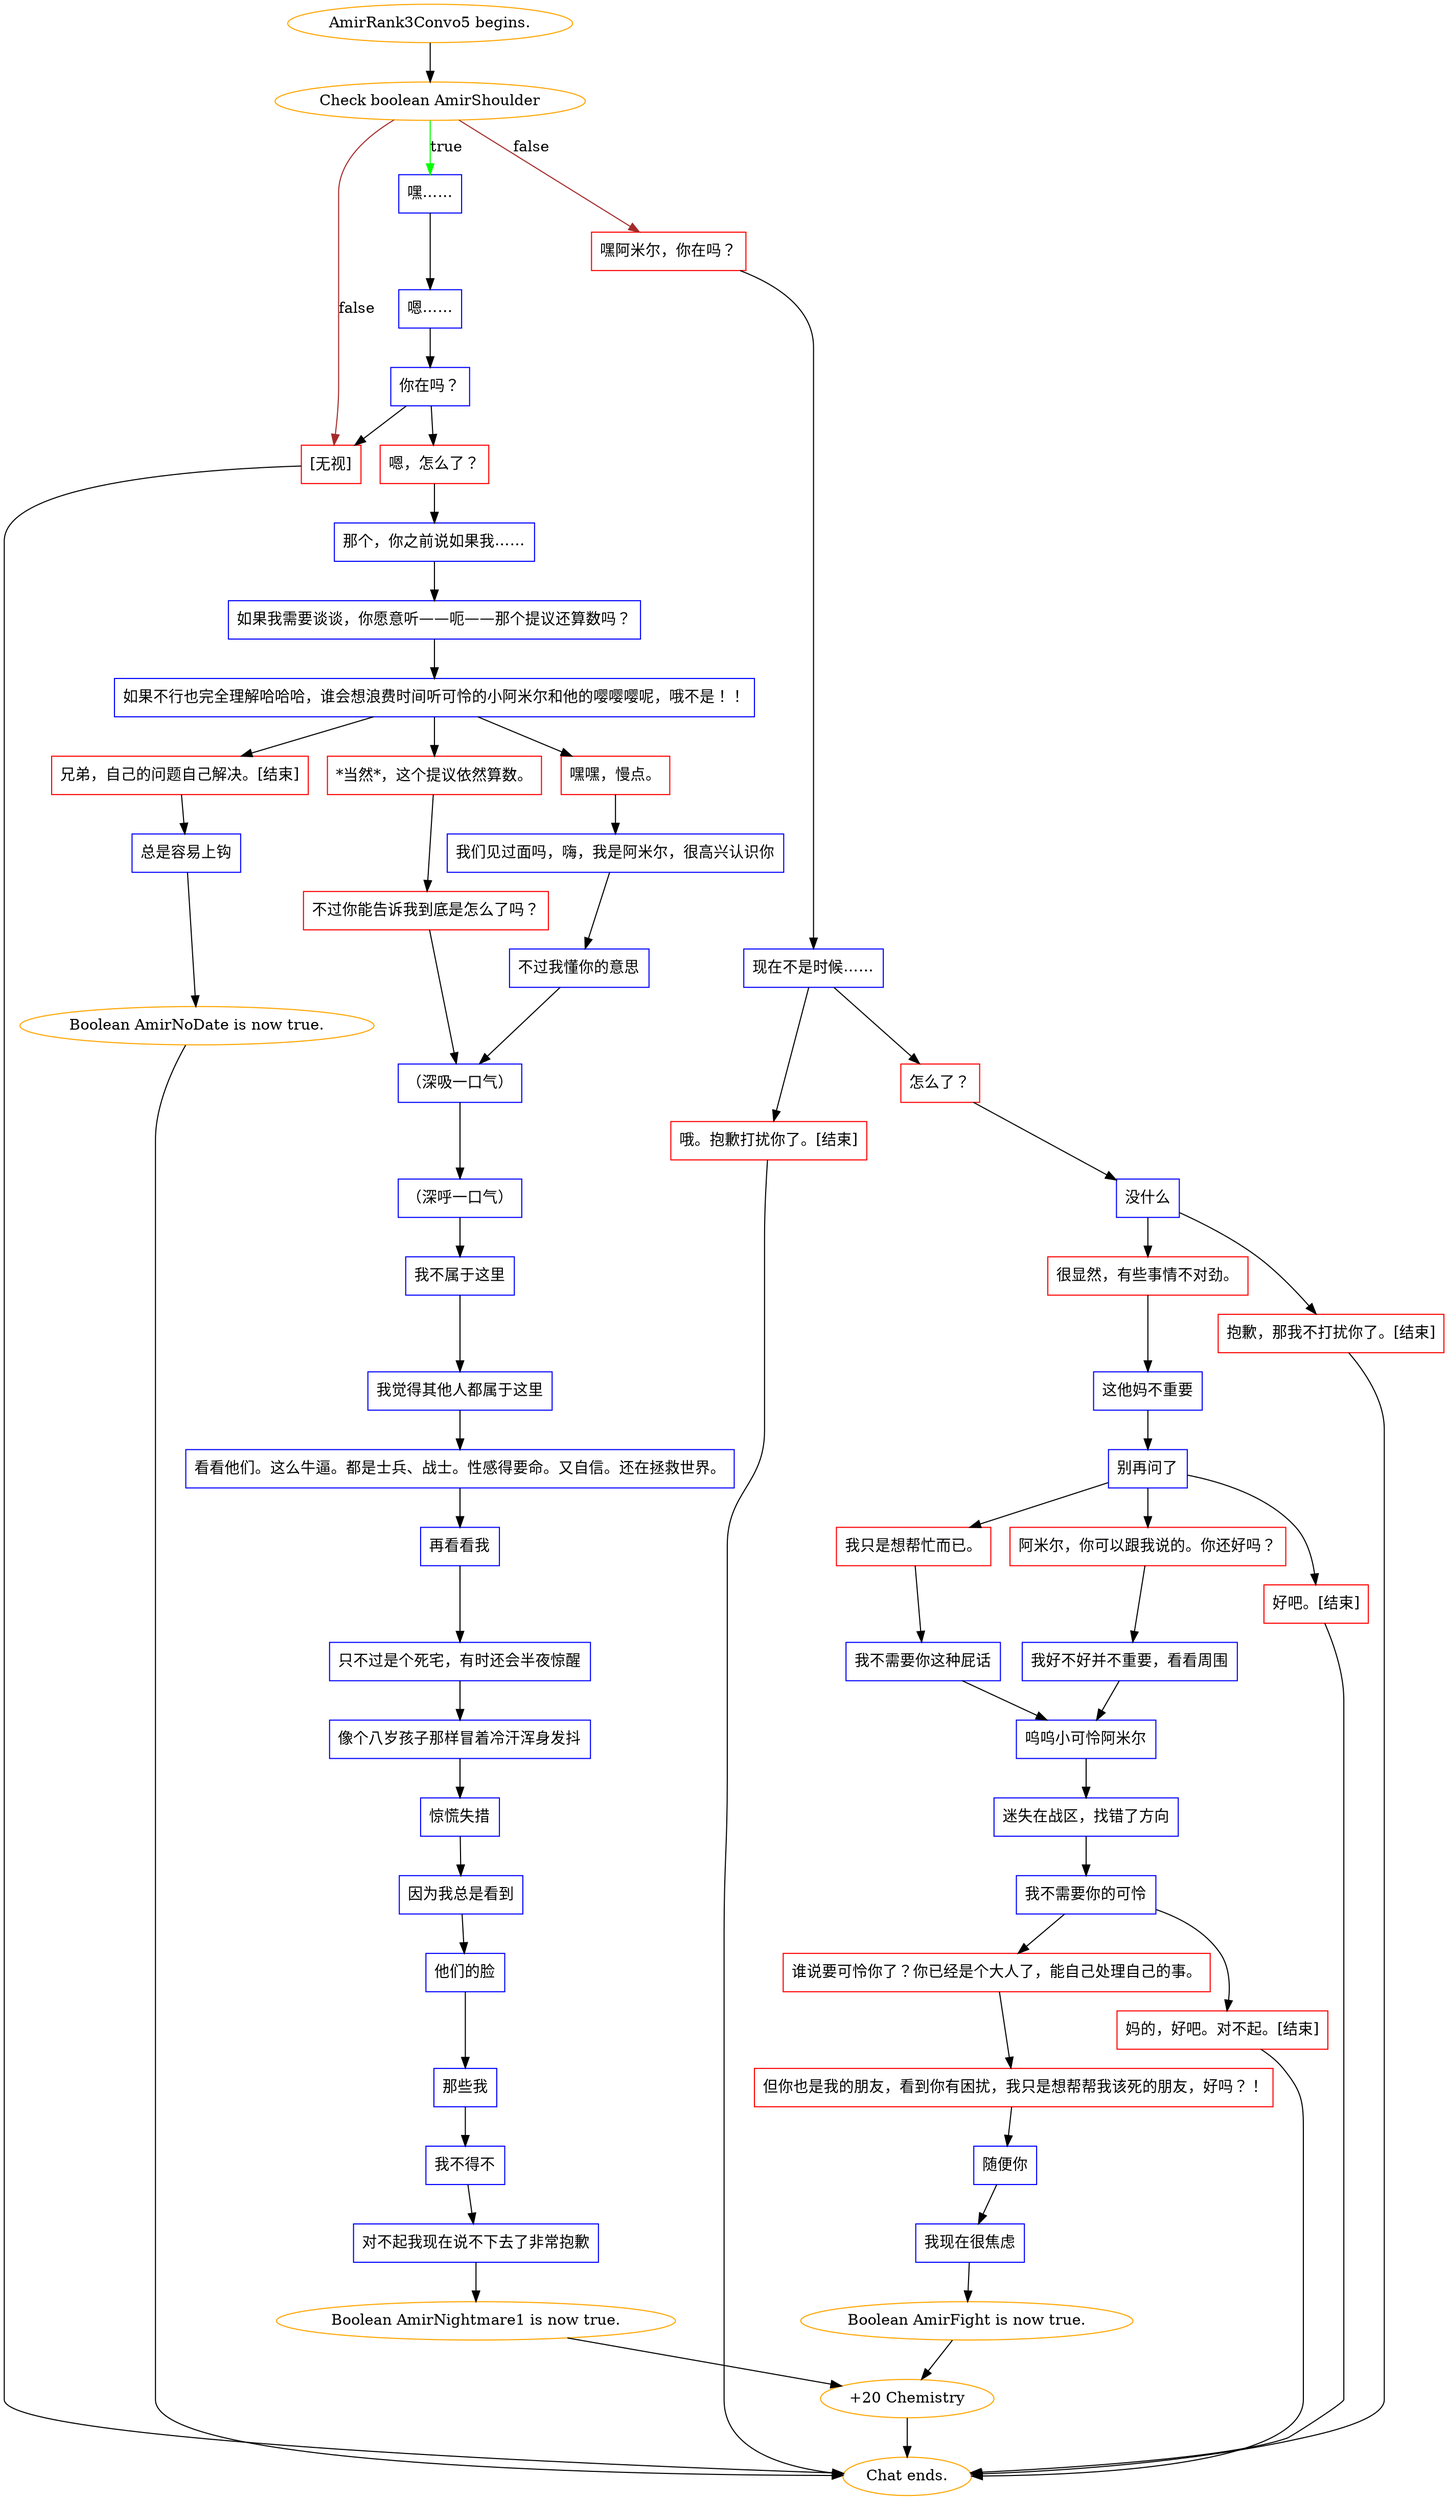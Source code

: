 digraph {
	"AmirRank3Convo5 begins." [color=orange];
		"AmirRank3Convo5 begins." -> j1739388790;
	j1739388790 [label="Check boolean AmirShoulder",color=orange];
		j1739388790 -> j2552542496 [label=true,color=green];
		j1739388790 -> j3323690468 [label=false,color=brown];
		j1739388790 -> j2424094220 [label=false,color=brown];
	j2552542496 [label="嘿……",shape=box,color=blue];
		j2552542496 -> j319592352;
	j3323690468 [label="嘿阿米尔，你在吗？",shape=box,color=red];
		j3323690468 -> j3335169308;
	j2424094220 [label="[无视]",shape=box,color=red];
		j2424094220 -> "Chat ends.";
	j319592352 [label="嗯……",shape=box,color=blue];
		j319592352 -> j2075135369;
	j3335169308 [label="现在不是时候……",shape=box,color=blue];
		j3335169308 -> j2380143563;
		j3335169308 -> j3879832795;
	"Chat ends." [color=orange];
	j2075135369 [label="你在吗？",shape=box,color=blue];
		j2075135369 -> j3521508688;
		j2075135369 -> j2424094220;
	j2380143563 [label="怎么了？",shape=box,color=red];
		j2380143563 -> j2314739946;
	j3879832795 [label="哦。抱歉打扰你了。[结束]",shape=box,color=red];
		j3879832795 -> "Chat ends.";
	j3521508688 [label="嗯，怎么了？",shape=box,color=red];
		j3521508688 -> j3895731228;
	j2314739946 [label="没什么",shape=box,color=blue];
		j2314739946 -> j3453174107;
		j2314739946 -> j2977318395;
	j3895731228 [label="那个，你之前说如果我……",shape=box,color=blue];
		j3895731228 -> j1605157817;
	j3453174107 [label="很显然，有些事情不对劲。",shape=box,color=red];
		j3453174107 -> j4062141759;
	j2977318395 [label="抱歉，那我不打扰你了。[结束]",shape=box,color=red];
		j2977318395 -> "Chat ends.";
	j1605157817 [label="如果我需要谈谈，你愿意听——呃——那个提议还算数吗？",shape=box,color=blue];
		j1605157817 -> j1893344554;
	j4062141759 [label="这他妈不重要",shape=box,color=blue];
		j4062141759 -> j3798632996;
	j1893344554 [label="如果不行也完全理解哈哈哈，谁会想浪费时间听可怜的小阿米尔和他的嘤嘤嘤呢，哦不是！！",shape=box,color=blue];
		j1893344554 -> j780723425;
		j1893344554 -> j1454228409;
		j1893344554 -> j3186930174;
	j3798632996 [label="别再问了",shape=box,color=blue];
		j3798632996 -> j1627258570;
		j3798632996 -> j2518123846;
		j3798632996 -> j3915779792;
	j780723425 [label="兄弟，自己的问题自己解决。[结束]",shape=box,color=red];
		j780723425 -> j1107958582;
	j1454228409 [label="*当然*，这个提议依然算数。",shape=box,color=red];
		j1454228409 -> j4175759167;
	j3186930174 [label="嘿嘿，慢点。",shape=box,color=red];
		j3186930174 -> j269374811;
	j1627258570 [label="阿米尔，你可以跟我说的。你还好吗？",shape=box,color=red];
		j1627258570 -> j3602410977;
	j2518123846 [label="我只是想帮忙而已。",shape=box,color=red];
		j2518123846 -> j2913792374;
	j3915779792 [label="好吧。[结束]",shape=box,color=red];
		j3915779792 -> "Chat ends.";
	j1107958582 [label="总是容易上钩",shape=box,color=blue];
		j1107958582 -> j1438323710;
	j4175759167 [label="不过你能告诉我到底是怎么了吗？",shape=box,color=red];
		j4175759167 -> j2769873492;
	j269374811 [label="我们见过面吗，嗨，我是阿米尔，很高兴认识你",shape=box,color=blue];
		j269374811 -> j824284781;
	j3602410977 [label="我好不好并不重要，看看周围",shape=box,color=blue];
		j3602410977 -> j977534515;
	j2913792374 [label="我不需要你这种屁话",shape=box,color=blue];
		j2913792374 -> j977534515;
	j1438323710 [label="Boolean AmirNoDate is now true.",color=orange];
		j1438323710 -> "Chat ends.";
	j2769873492 [label="（深吸一口气）",shape=box,color=blue];
		j2769873492 -> j1956881479;
	j824284781 [label="不过我懂你的意思",shape=box,color=blue];
		j824284781 -> j2769873492;
	j977534515 [label="呜呜小可怜阿米尔",shape=box,color=blue];
		j977534515 -> j2333527223;
	j1956881479 [label="（深呼一口气）",shape=box,color=blue];
		j1956881479 -> j1231934684;
	j2333527223 [label="迷失在战区，找错了方向",shape=box,color=blue];
		j2333527223 -> j4176902377;
	j1231934684 [label="我不属于这里",shape=box,color=blue];
		j1231934684 -> j1015689973;
	j4176902377 [label="我不需要你的可怜",shape=box,color=blue];
		j4176902377 -> j2564083724;
		j4176902377 -> j767791414;
	j1015689973 [label="我觉得其他人都属于这里",shape=box,color=blue];
		j1015689973 -> j399518036;
	j2564083724 [label="谁说要可怜你了？你已经是个大人了，能自己处理自己的事。",shape=box,color=red];
		j2564083724 -> j2352626377;
	j767791414 [label="妈的，好吧。对不起。[结束]",shape=box,color=red];
		j767791414 -> "Chat ends.";
	j399518036 [label="看看他们。这么牛逼。都是士兵、战士。性感得要命。又自信。还在拯救世界。",shape=box,color=blue];
		j399518036 -> j1272536825;
	j2352626377 [label="但你也是我的朋友，看到你有困扰，我只是想帮帮我该死的朋友，好吗？！",shape=box,color=red];
		j2352626377 -> j325391550;
	j1272536825 [label="再看看我",shape=box,color=blue];
		j1272536825 -> j3223232717;
	j325391550 [label="随便你",shape=box,color=blue];
		j325391550 -> j3600456574;
	j3223232717 [label="只不过是个死宅，有时还会半夜惊醒",shape=box,color=blue];
		j3223232717 -> j1027992201;
	j3600456574 [label="我现在很焦虑",shape=box,color=blue];
		j3600456574 -> j1796963784;
	j1027992201 [label="像个八岁孩子那样冒着冷汗浑身发抖",shape=box,color=blue];
		j1027992201 -> j2068632381;
	j1796963784 [label="Boolean AmirFight is now true.",color=orange];
		j1796963784 -> j367054140;
	j2068632381 [label="惊慌失措",shape=box,color=blue];
		j2068632381 -> j1896121326;
	j367054140 [label="+20 Chemistry",color=orange];
		j367054140 -> "Chat ends.";
	j1896121326 [label="因为我总是看到",shape=box,color=blue];
		j1896121326 -> j1269758667;
	j1269758667 [label="他们的脸",shape=box,color=blue];
		j1269758667 -> j1317181559;
	j1317181559 [label="那些我",shape=box,color=blue];
		j1317181559 -> j584350243;
	j584350243 [label="我不得不",shape=box,color=blue];
		j584350243 -> j1882300309;
	j1882300309 [label="对不起我现在说不下去了非常抱歉",shape=box,color=blue];
		j1882300309 -> j2008433035;
	j2008433035 [label="Boolean AmirNightmare1 is now true.",color=orange];
		j2008433035 -> j367054140;
}